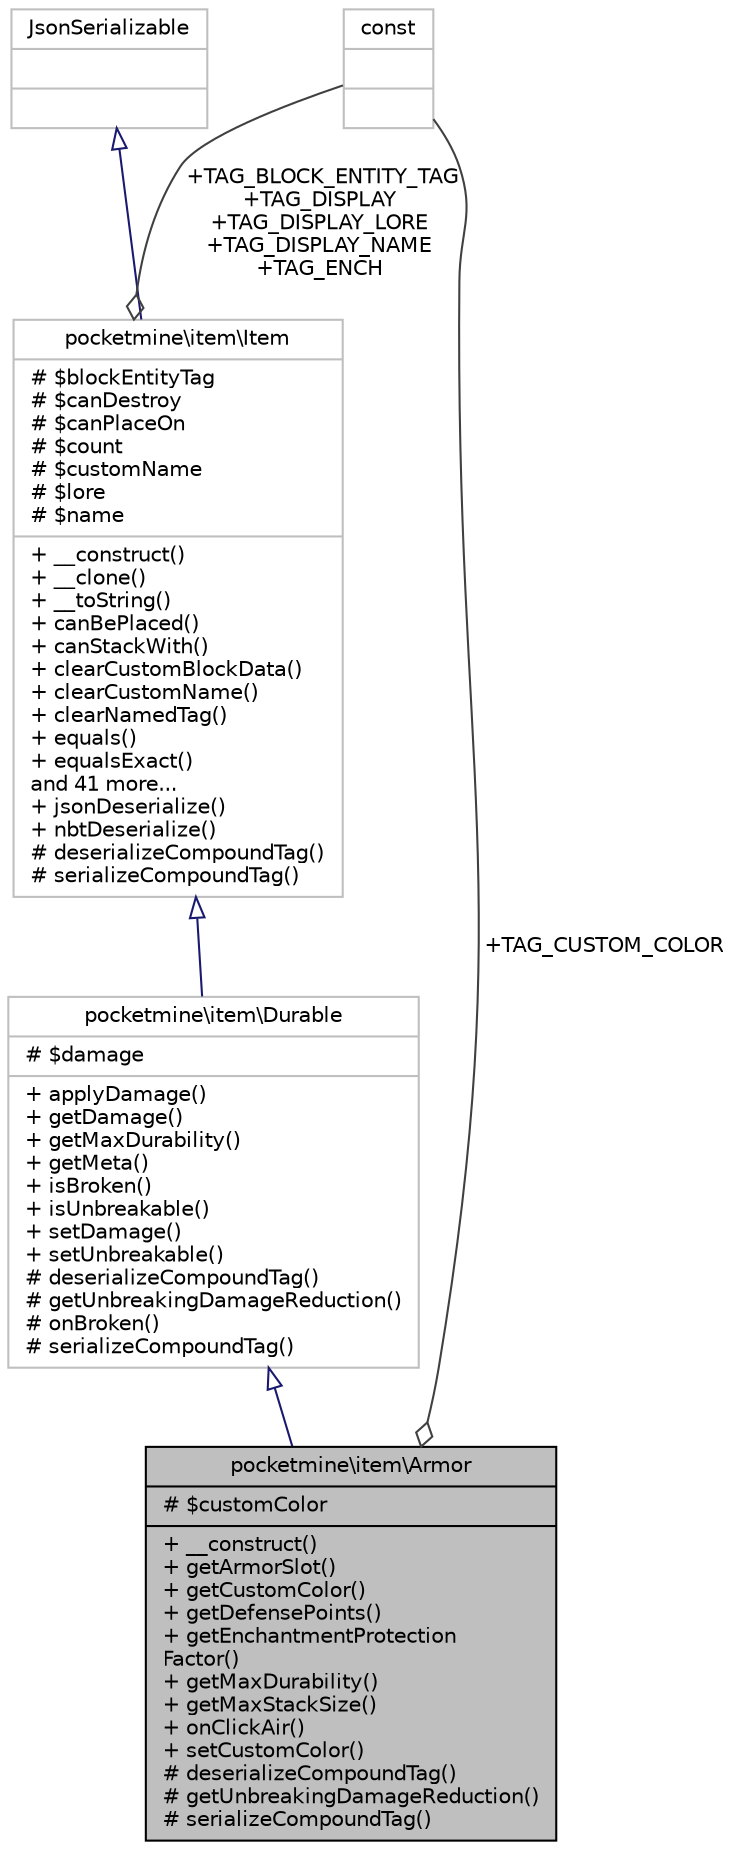 digraph "pocketmine\item\Armor"
{
 // INTERACTIVE_SVG=YES
 // LATEX_PDF_SIZE
  edge [fontname="Helvetica",fontsize="10",labelfontname="Helvetica",labelfontsize="10"];
  node [fontname="Helvetica",fontsize="10",shape=record];
  Node1 [label="{pocketmine\\item\\Armor\n|# $customColor\l|+ __construct()\l+ getArmorSlot()\l+ getCustomColor()\l+ getDefensePoints()\l+ getEnchantmentProtection\lFactor()\l+ getMaxDurability()\l+ getMaxStackSize()\l+ onClickAir()\l+ setCustomColor()\l# deserializeCompoundTag()\l# getUnbreakingDamageReduction()\l# serializeCompoundTag()\l}",height=0.2,width=0.4,color="black", fillcolor="grey75", style="filled", fontcolor="black",tooltip=" "];
  Node2 -> Node1 [dir="back",color="midnightblue",fontsize="10",style="solid",arrowtail="onormal",fontname="Helvetica"];
  Node2 [label="{pocketmine\\item\\Durable\n|# $damage\l|+ applyDamage()\l+ getDamage()\l+ getMaxDurability()\l+ getMeta()\l+ isBroken()\l+ isUnbreakable()\l+ setDamage()\l+ setUnbreakable()\l# deserializeCompoundTag()\l# getUnbreakingDamageReduction()\l# onBroken()\l# serializeCompoundTag()\l}",height=0.2,width=0.4,color="grey75", fillcolor="white", style="filled",URL="$dc/d20/classpocketmine_1_1item_1_1_durable.html",tooltip=" "];
  Node3 -> Node2 [dir="back",color="midnightblue",fontsize="10",style="solid",arrowtail="onormal",fontname="Helvetica"];
  Node3 [label="{pocketmine\\item\\Item\n|# $blockEntityTag\l# $canDestroy\l# $canPlaceOn\l# $count\l# $customName\l# $lore\l# $name\l|+ __construct()\l+ __clone()\l+ __toString()\l+ canBePlaced()\l+ canStackWith()\l+ clearCustomBlockData()\l+ clearCustomName()\l+ clearNamedTag()\l+ equals()\l+ equalsExact()\land 41 more...\l+ jsonDeserialize()\l+ nbtDeserialize()\l# deserializeCompoundTag()\l# serializeCompoundTag()\l}",height=0.2,width=0.4,color="grey75", fillcolor="white", style="filled",URL="$d5/d8a/classpocketmine_1_1item_1_1_item.html",tooltip=" "];
  Node4 -> Node3 [dir="back",color="midnightblue",fontsize="10",style="solid",arrowtail="onormal",fontname="Helvetica"];
  Node4 [label="{JsonSerializable\n||}",height=0.2,width=0.4,color="grey75", fillcolor="white", style="filled",tooltip=" "];
  Node5 -> Node3 [color="grey25",fontsize="10",style="solid",label=" +TAG_BLOCK_ENTITY_TAG\n+TAG_DISPLAY\n+TAG_DISPLAY_LORE\n+TAG_DISPLAY_NAME\n+TAG_ENCH" ,arrowhead="odiamond",fontname="Helvetica"];
  Node5 [label="{const\n||}",height=0.2,width=0.4,color="grey75", fillcolor="white", style="filled",tooltip=" "];
  Node5 -> Node1 [color="grey25",fontsize="10",style="solid",label=" +TAG_CUSTOM_COLOR" ,arrowhead="odiamond",fontname="Helvetica"];
}
